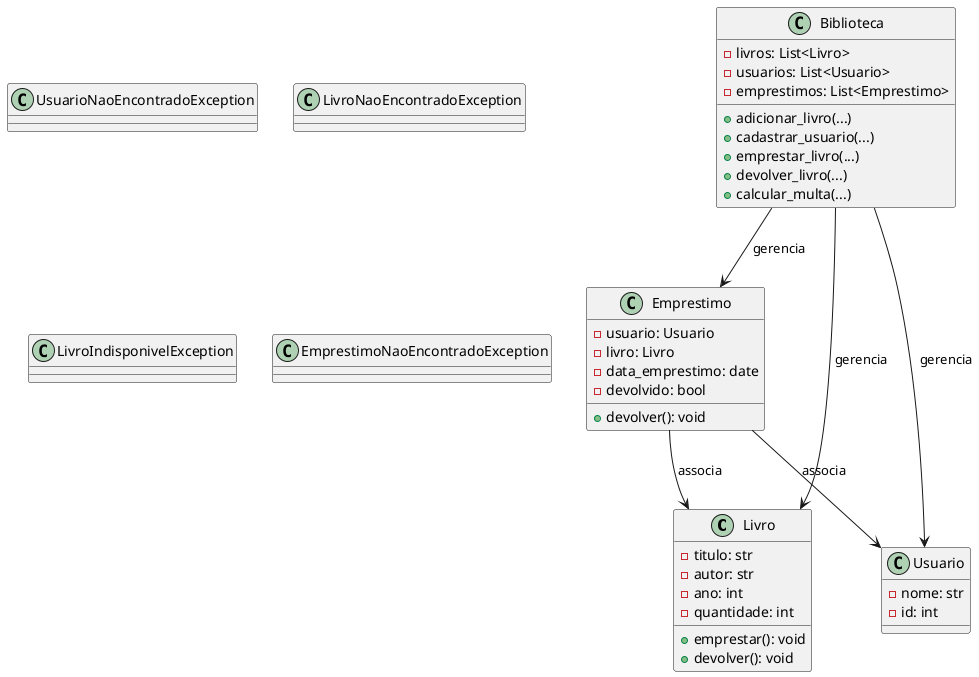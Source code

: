@startuml
class Livro {
    - titulo: str
    - autor: str
    - ano: int
    - quantidade: int
    + emprestar(): void
    + devolver(): void
}

class Usuario {
    - nome: str
    - id: int
}

class Emprestimo {
    - usuario: Usuario
    - livro: Livro
    - data_emprestimo: date
    - devolvido: bool
    + devolver(): void
}

class Biblioteca {
    - livros: List<Livro>
    - usuarios: List<Usuario>
    - emprestimos: List<Emprestimo>
    + adicionar_livro(...)
    + cadastrar_usuario(...)
    + emprestar_livro(...)
    + devolver_livro(...)
    + calcular_multa(...)
}

class UsuarioNaoEncontradoException
class LivroNaoEncontradoException
class LivroIndisponivelException
class EmprestimoNaoEncontradoException

Biblioteca --> Livro : gerencia
Biblioteca --> Usuario : gerencia
Biblioteca --> Emprestimo : gerencia
Emprestimo --> Usuario : associa
Emprestimo --> Livro : associa
@enduml
